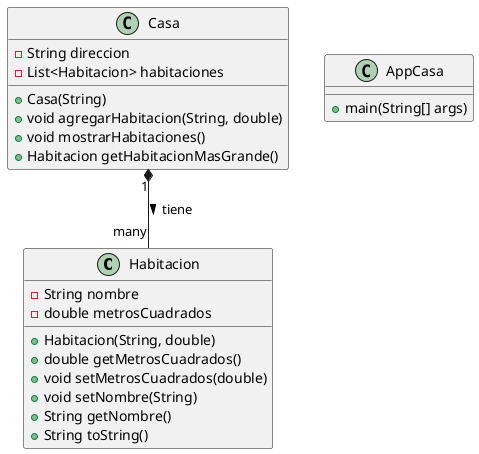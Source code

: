 @startuml

class Habitacion {
    - String nombre
    - double metrosCuadrados
    + Habitacion(String, double)
    + double getMetrosCuadrados()
    + void setMetrosCuadrados(double)
    + void setNombre(String)
    + String getNombre()
    + String toString()
}

class Casa {
    - String direccion
    - List<Habitacion> habitaciones
    + Casa(String)
    + void agregarHabitacion(String, double)
    + void mostrarHabitaciones()
    + Habitacion getHabitacionMasGrande()
}

class AppCasa {
    + main(String[] args)
}

Casa "1" *-- "many" Habitacion : tiene >

@enduml
